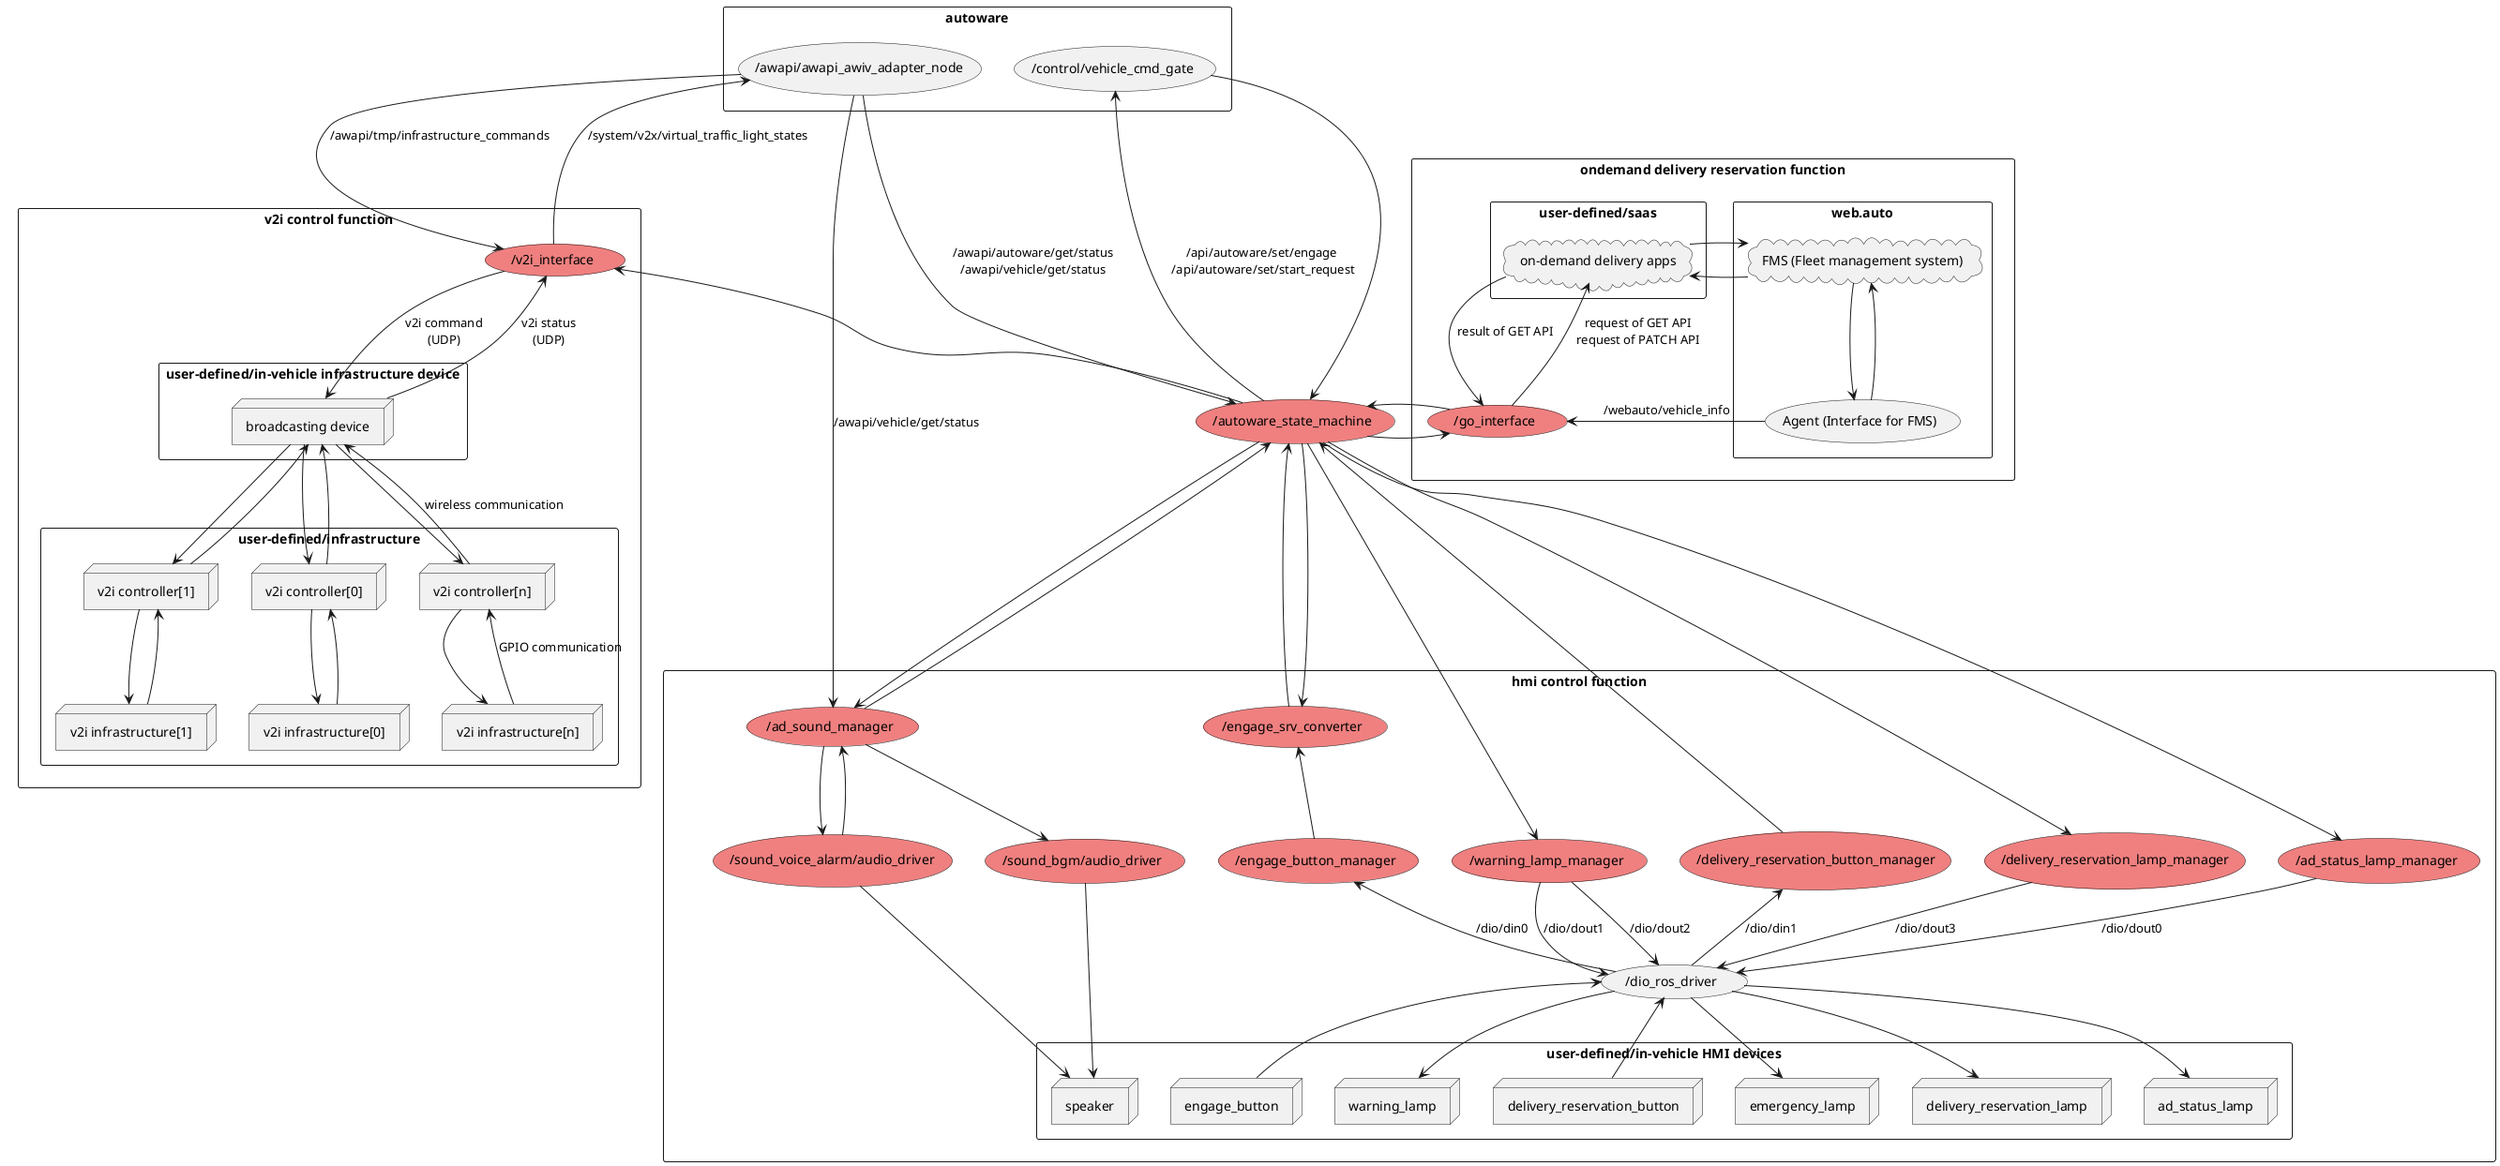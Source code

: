 @startuml
rectangle "autoware" {
  usecase "/awapi/awapi_awiv_adapter_node"
  usecase "/control/vehicle_cmd_gate"
}

rectangle "v2i control function" {
  usecase "/v2i_interface" #LightCoral
  rectangle "user-defined/in-vehicle infrastructure device" {
    node "broadcasting device"
  }
  rectangle "user-defined/infrastructure" {
    node "v2i controller[0]" as v2ictl_0
    node "v2i controller[1]" as v2ictl_1
    node "v2i controller[n]" as v2ictl_n
    node "v2i infrastructure[0]" as v2ihw_0
    node "v2i infrastructure[1]" as v2ihw_1
    node "v2i infrastructure[n]" as v2ihw_n
  }
}

rectangle "ondemand delivery reservation function" {
  rectangle "web.auto" {
    cloud "FMS (Fleet management system)" as FMS
    usecase "Agent (Interface for FMS)" as Agent
  }
  rectangle "user-defined/saas" {
    cloud "on-demand delivery apps" as DeliveryApp
  }
  usecase "/go_interface" #LightCoral
}

usecase "/autoware_state_machine" #LightCoral

rectangle "hmi control function" {
  usecase "/ad_sound_manager" #LightCoral
  usecase "/sound_voice_alarm/audio_driver" #LightCoral
  usecase "/sound_bgm/audio_driver" #LightCoral
  usecase "/ad_status_lamp_manager" #LightCoral
  usecase "/engage_button_manager" #LightCoral
  usecase "/delivery_reservation_button_manager" #LightCoral
  usecase "/engage_srv_converter" #LightCoral
  usecase "/delivery_reservation_lamp_manager" #LightCoral
  usecase "/warning_lamp_manager" #LightCoral

  usecase "/dio_ros_driver" as (/dio_ros_driver)

  rectangle "user-defined/in-vehicle HMI devices" {
    node "speaker"
    node "ad_status_lamp"
    node "warning_lamp"
    node "emergency_lamp"
    node "delivery_reservation_lamp"
    node "engage_button"
    node "delivery_reservation_button"
  }
}

(/v2i_interface) -[hidden] (/ad_sound_manager)
(/engage_srv_converter) -[hidden] (/v2i_interface)
(/ad_sound_manager) -[hidden] (/engage_srv_converter)
(broadcasting device) -[hidden] (speaker)

(/delivery_reservation_lamp_manager) --[hidden] (delivery_reservation_lamp)
(/ad_status_lamp_manager) --[hidden] (ad_status_lamp)
(/engage_button_manager) --[hidden] (engage_button)
(/warning_lamp_manager) --[hidden] (emergency_lamp)
(/warning_lamp_manager) ---[hidden] (warning_lamp)
(/ad_sound_manager) --[hidden] (speaker)

(/awapi/awapi_awiv_adapter_node) --> (/v2i_interface) : /awapi/tmp/infrastructure_commands
(/awapi/awapi_awiv_adapter_node) <-- (/v2i_interface) : /system/v2x/virtual_traffic_light_states
(/v2i_interface) --> (broadcasting device) : v2i command\n(UDP)
(/v2i_interface) <-- (broadcasting device) : v2i status\n(UDP)
(/v2i_interface) <--- (/autoware_state_machine)

(broadcasting device) --> (v2ictl_0)
(broadcasting device) <-- (v2ictl_0)
(broadcasting device) --> (v2ictl_1)
(broadcasting device) <-- (v2ictl_1)
(broadcasting device) --> (v2ictl_n)
(broadcasting device) <-- (v2ictl_n) : wireless communication

(/autoware_state_machine) --> (/ad_status_lamp_manager)
(/ad_status_lamp_manager) --> (/dio_ros_driver) : /dio/dout0

(/delivery_reservation_button_manager) <-- (/dio_ros_driver): /dio/din1
(/autoware_state_machine) <-- (/delivery_reservation_button_manager)
(/engage_button_manager) <-- (/dio_ros_driver): /dio/din0
(/engage_srv_converter) <-- (/engage_button_manager)

(/autoware_state_machine) --> (/delivery_reservation_lamp_manager)
(/delivery_reservation_lamp_manager) --> (/dio_ros_driver) : /dio/dout3

(/autoware_state_machine) <-- (/engage_srv_converter)
(/autoware_state_machine) --> (/engage_srv_converter) 
(/control/vehicle_cmd_gate) <-- (/autoware_state_machine) : /api/autoware/set/engage\n /api/autoware/set/start_request
(/control/vehicle_cmd_gate) --> (/autoware_state_machine) 

(/awapi/awapi_awiv_adapter_node) -[hidden] (/control/vehicle_cmd_gate)
(/awapi/awapi_awiv_adapter_node) --> (/ad_sound_manager) : /awapi/vehicle/get/status
(/autoware_state_machine) ---> (/ad_sound_manager)
(/autoware_state_machine) <--- (/ad_sound_manager)
(/ad_sound_manager) --> (/sound_voice_alarm/audio_driver)
(/ad_sound_manager) <-- (/sound_voice_alarm/audio_driver)
(/ad_sound_manager) --> (/sound_bgm/audio_driver)
(/sound_voice_alarm/audio_driver) --> (speaker)
(/sound_bgm/audio_driver) --> (speaker)

(FMS) -> (DeliveryApp)
(FMS) <- (DeliveryApp)
(FMS) --> (Agent)
(FMS) <-- (Agent)
(Agent) -> (/go_interface) : /webauto/vehicle_info
(DeliveryApp) -->  (/go_interface) : result of GET API
(DeliveryApp) <-- (/go_interface) : request of GET API\nrequest of PATCH API
(/autoware_state_machine) -> (/go_interface)
(/autoware_state_machine) <- (/go_interface)

(broadcasting device) -[hidden] (v2ictl_1)
(v2ictl_0) -[hidden] (v2ictl_1)
(v2ictl_1) -[hidden] (v2ictl_n)
(v2ictl_n) --[hidden] (/ad_sound_manager)


(v2ictl_0) --> (v2ihw_0)
(v2ictl_0) <-- (v2ihw_0)
(v2ictl_1) --> (v2ihw_1)
(v2ictl_1) <-- (v2ihw_1)
(v2ictl_n) --> (v2ihw_n)
(v2ictl_n) <-- (v2ihw_n) : GPIO communication

(/autoware_state_machine) --> (/warning_lamp_manager)
(/warning_lamp_manager) --> (/dio_ros_driver) : /dio/dout2
(/warning_lamp_manager) --> (/dio_ros_driver) : /dio/dout1

(/dio_ros_driver) --> (ad_status_lamp)
(/dio_ros_driver) --> (warning_lamp)
(/dio_ros_driver) --> (emergency_lamp)
(/dio_ros_driver) --> (delivery_reservation_lamp)
(/dio_ros_driver) <-- (engage_button)
(/dio_ros_driver) <-- (delivery_reservation_button)

(/awapi/awapi_awiv_adapter_node) --> (/autoware_state_machine) : /awapi/autoware/get/status\n/awapi/vehicle/get/status

@enduml
